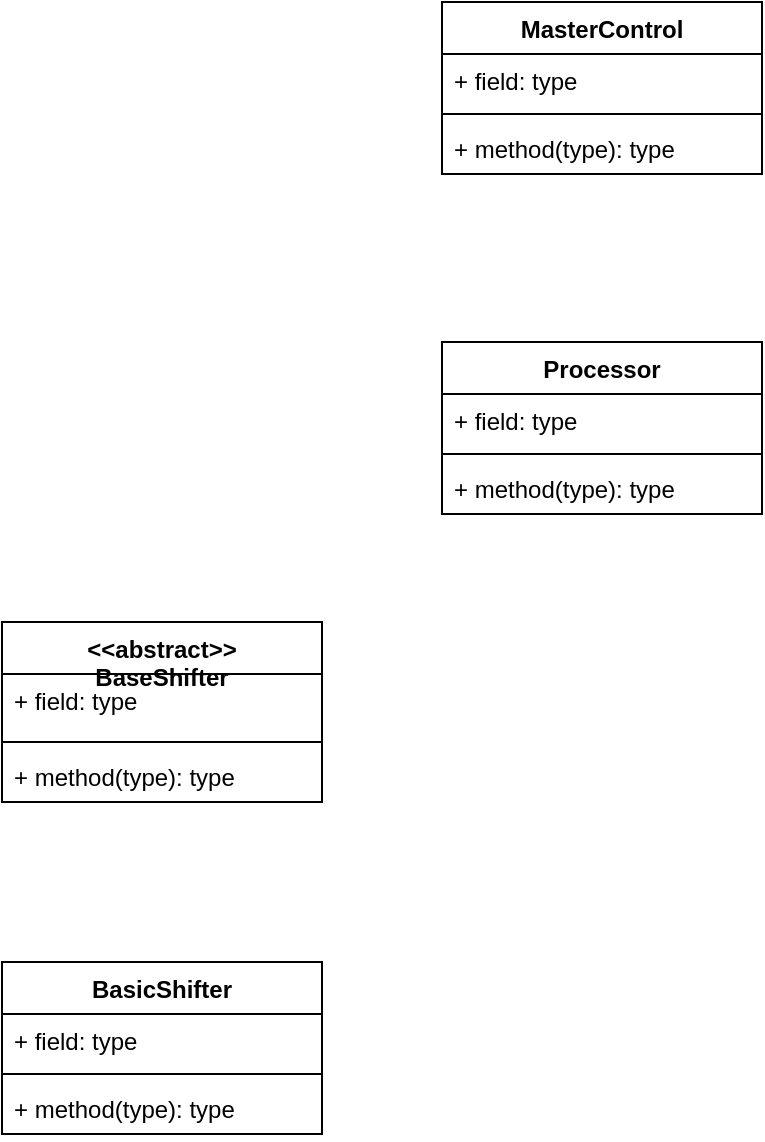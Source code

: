 <mxfile version="20.8.13" type="github"><diagram name="Page-1" id="M1N77A8SEbwR25gpDlti"><mxGraphModel dx="1434" dy="795" grid="1" gridSize="10" guides="1" tooltips="1" connect="1" arrows="1" fold="1" page="1" pageScale="1" pageWidth="850" pageHeight="1100" math="0" shadow="0"><root><mxCell id="0"/><mxCell id="1" parent="0"/><mxCell id="Gpwyclo6pSOTD7JVawwi-1" value="MasterControl" style="swimlane;fontStyle=1;align=center;verticalAlign=top;childLayout=stackLayout;horizontal=1;startSize=26;horizontalStack=0;resizeParent=1;resizeParentMax=0;resizeLast=0;collapsible=1;marginBottom=0;" vertex="1" parent="1"><mxGeometry x="360" y="120" width="160" height="86" as="geometry"/></mxCell><mxCell id="Gpwyclo6pSOTD7JVawwi-2" value="+ field: type" style="text;strokeColor=none;fillColor=none;align=left;verticalAlign=top;spacingLeft=4;spacingRight=4;overflow=hidden;rotatable=0;points=[[0,0.5],[1,0.5]];portConstraint=eastwest;" vertex="1" parent="Gpwyclo6pSOTD7JVawwi-1"><mxGeometry y="26" width="160" height="26" as="geometry"/></mxCell><mxCell id="Gpwyclo6pSOTD7JVawwi-3" value="" style="line;strokeWidth=1;fillColor=none;align=left;verticalAlign=middle;spacingTop=-1;spacingLeft=3;spacingRight=3;rotatable=0;labelPosition=right;points=[];portConstraint=eastwest;strokeColor=inherit;" vertex="1" parent="Gpwyclo6pSOTD7JVawwi-1"><mxGeometry y="52" width="160" height="8" as="geometry"/></mxCell><mxCell id="Gpwyclo6pSOTD7JVawwi-4" value="+ method(type): type" style="text;strokeColor=none;fillColor=none;align=left;verticalAlign=top;spacingLeft=4;spacingRight=4;overflow=hidden;rotatable=0;points=[[0,0.5],[1,0.5]];portConstraint=eastwest;" vertex="1" parent="Gpwyclo6pSOTD7JVawwi-1"><mxGeometry y="60" width="160" height="26" as="geometry"/></mxCell><mxCell id="Gpwyclo6pSOTD7JVawwi-5" value="Processor" style="swimlane;fontStyle=1;align=center;verticalAlign=top;childLayout=stackLayout;horizontal=1;startSize=26;horizontalStack=0;resizeParent=1;resizeParentMax=0;resizeLast=0;collapsible=1;marginBottom=0;" vertex="1" parent="1"><mxGeometry x="360" y="290" width="160" height="86" as="geometry"/></mxCell><mxCell id="Gpwyclo6pSOTD7JVawwi-6" value="+ field: type" style="text;strokeColor=none;fillColor=none;align=left;verticalAlign=top;spacingLeft=4;spacingRight=4;overflow=hidden;rotatable=0;points=[[0,0.5],[1,0.5]];portConstraint=eastwest;" vertex="1" parent="Gpwyclo6pSOTD7JVawwi-5"><mxGeometry y="26" width="160" height="26" as="geometry"/></mxCell><mxCell id="Gpwyclo6pSOTD7JVawwi-7" value="" style="line;strokeWidth=1;fillColor=none;align=left;verticalAlign=middle;spacingTop=-1;spacingLeft=3;spacingRight=3;rotatable=0;labelPosition=right;points=[];portConstraint=eastwest;strokeColor=inherit;" vertex="1" parent="Gpwyclo6pSOTD7JVawwi-5"><mxGeometry y="52" width="160" height="8" as="geometry"/></mxCell><mxCell id="Gpwyclo6pSOTD7JVawwi-8" value="+ method(type): type" style="text;strokeColor=none;fillColor=none;align=left;verticalAlign=top;spacingLeft=4;spacingRight=4;overflow=hidden;rotatable=0;points=[[0,0.5],[1,0.5]];portConstraint=eastwest;" vertex="1" parent="Gpwyclo6pSOTD7JVawwi-5"><mxGeometry y="60" width="160" height="26" as="geometry"/></mxCell><mxCell id="Gpwyclo6pSOTD7JVawwi-9" value="&lt;&lt;abstract&gt;&gt;&#xA;BaseShifter" style="swimlane;fontStyle=1;align=center;verticalAlign=top;childLayout=stackLayout;horizontal=1;startSize=26;horizontalStack=0;resizeParent=1;resizeParentMax=0;resizeLast=0;collapsible=1;marginBottom=0;" vertex="1" parent="1"><mxGeometry x="140" y="430" width="160" height="90" as="geometry"/></mxCell><mxCell id="Gpwyclo6pSOTD7JVawwi-10" value="+ field: type" style="text;strokeColor=none;fillColor=none;align=left;verticalAlign=top;spacingLeft=4;spacingRight=4;overflow=hidden;rotatable=0;points=[[0,0.5],[1,0.5]];portConstraint=eastwest;" vertex="1" parent="Gpwyclo6pSOTD7JVawwi-9"><mxGeometry y="26" width="160" height="30" as="geometry"/></mxCell><mxCell id="Gpwyclo6pSOTD7JVawwi-11" value="" style="line;strokeWidth=1;fillColor=none;align=left;verticalAlign=middle;spacingTop=-1;spacingLeft=3;spacingRight=3;rotatable=0;labelPosition=right;points=[];portConstraint=eastwest;strokeColor=inherit;" vertex="1" parent="Gpwyclo6pSOTD7JVawwi-9"><mxGeometry y="56" width="160" height="8" as="geometry"/></mxCell><mxCell id="Gpwyclo6pSOTD7JVawwi-12" value="+ method(type): type" style="text;strokeColor=none;fillColor=none;align=left;verticalAlign=top;spacingLeft=4;spacingRight=4;overflow=hidden;rotatable=0;points=[[0,0.5],[1,0.5]];portConstraint=eastwest;" vertex="1" parent="Gpwyclo6pSOTD7JVawwi-9"><mxGeometry y="64" width="160" height="26" as="geometry"/></mxCell><mxCell id="Gpwyclo6pSOTD7JVawwi-13" value="BasicShifter" style="swimlane;fontStyle=1;align=center;verticalAlign=top;childLayout=stackLayout;horizontal=1;startSize=26;horizontalStack=0;resizeParent=1;resizeParentMax=0;resizeLast=0;collapsible=1;marginBottom=0;" vertex="1" parent="1"><mxGeometry x="140" y="600" width="160" height="86" as="geometry"/></mxCell><mxCell id="Gpwyclo6pSOTD7JVawwi-14" value="+ field: type" style="text;strokeColor=none;fillColor=none;align=left;verticalAlign=top;spacingLeft=4;spacingRight=4;overflow=hidden;rotatable=0;points=[[0,0.5],[1,0.5]];portConstraint=eastwest;" vertex="1" parent="Gpwyclo6pSOTD7JVawwi-13"><mxGeometry y="26" width="160" height="26" as="geometry"/></mxCell><mxCell id="Gpwyclo6pSOTD7JVawwi-15" value="" style="line;strokeWidth=1;fillColor=none;align=left;verticalAlign=middle;spacingTop=-1;spacingLeft=3;spacingRight=3;rotatable=0;labelPosition=right;points=[];portConstraint=eastwest;strokeColor=inherit;" vertex="1" parent="Gpwyclo6pSOTD7JVawwi-13"><mxGeometry y="52" width="160" height="8" as="geometry"/></mxCell><mxCell id="Gpwyclo6pSOTD7JVawwi-16" value="+ method(type): type" style="text;strokeColor=none;fillColor=none;align=left;verticalAlign=top;spacingLeft=4;spacingRight=4;overflow=hidden;rotatable=0;points=[[0,0.5],[1,0.5]];portConstraint=eastwest;" vertex="1" parent="Gpwyclo6pSOTD7JVawwi-13"><mxGeometry y="60" width="160" height="26" as="geometry"/></mxCell></root></mxGraphModel></diagram></mxfile>
